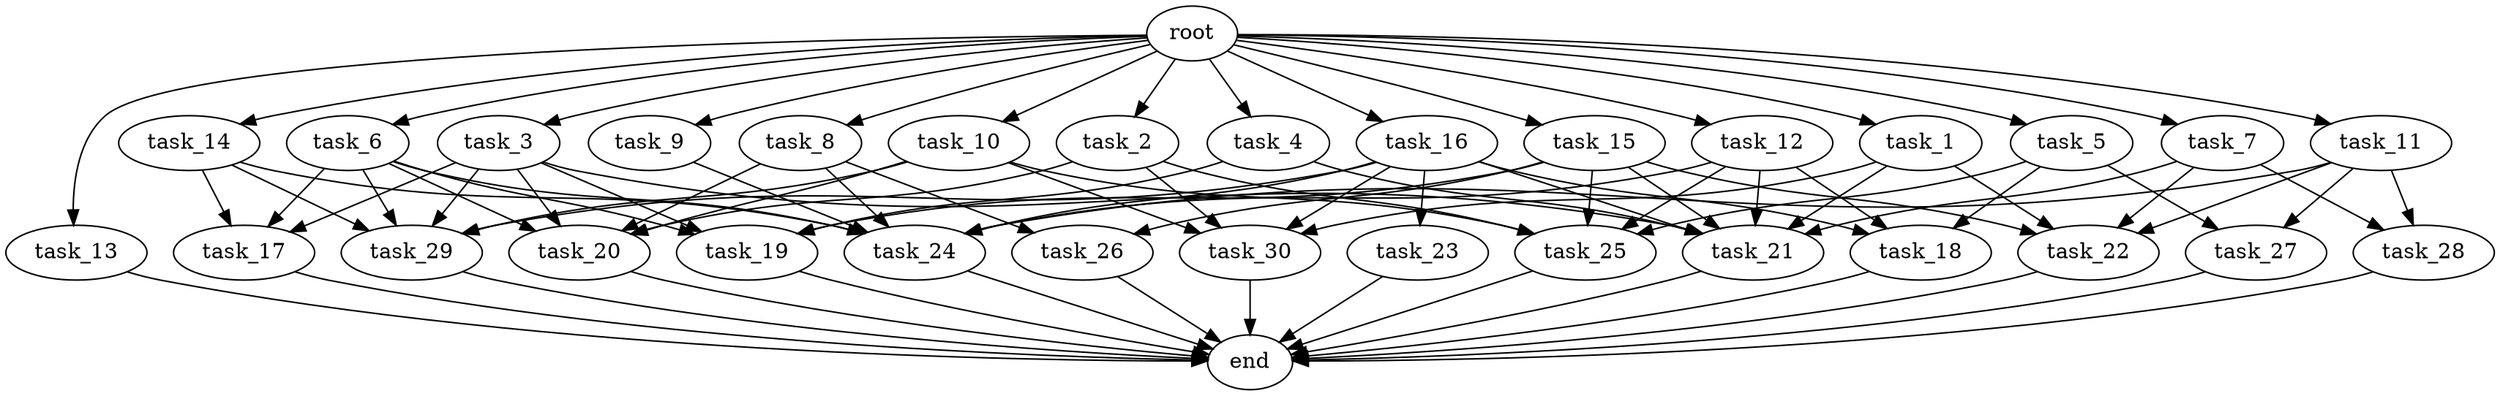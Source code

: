 digraph G {
  root [size="0.000000e+00"];
  task_1 [size="1.664464e+09"];
  task_2 [size="9.241392e+09"];
  task_3 [size="7.118410e+09"];
  task_4 [size="2.853181e+09"];
  task_5 [size="9.732088e+09"];
  task_6 [size="8.393477e+09"];
  task_7 [size="6.928900e+09"];
  task_8 [size="6.663893e+09"];
  task_9 [size="1.535695e+09"];
  task_10 [size="2.379815e+09"];
  task_11 [size="4.124734e+08"];
  task_12 [size="3.166942e+09"];
  task_13 [size="1.265609e+09"];
  task_14 [size="2.604812e+09"];
  task_15 [size="1.845781e+09"];
  task_16 [size="5.625310e+09"];
  task_17 [size="3.478562e+08"];
  task_18 [size="3.170121e+09"];
  task_19 [size="3.439126e+09"];
  task_20 [size="3.729776e+09"];
  task_21 [size="5.399126e+09"];
  task_22 [size="1.626813e+09"];
  task_23 [size="3.016296e+09"];
  task_24 [size="9.204419e+09"];
  task_25 [size="4.046219e+09"];
  task_26 [size="4.994670e+09"];
  task_27 [size="1.454693e+09"];
  task_28 [size="4.580949e+09"];
  task_29 [size="3.202859e+09"];
  task_30 [size="4.393876e+07"];
  end [size="0.000000e+00"];

  root -> task_1 [size="1.000000e-12"];
  root -> task_2 [size="1.000000e-12"];
  root -> task_3 [size="1.000000e-12"];
  root -> task_4 [size="1.000000e-12"];
  root -> task_5 [size="1.000000e-12"];
  root -> task_6 [size="1.000000e-12"];
  root -> task_7 [size="1.000000e-12"];
  root -> task_8 [size="1.000000e-12"];
  root -> task_9 [size="1.000000e-12"];
  root -> task_10 [size="1.000000e-12"];
  root -> task_11 [size="1.000000e-12"];
  root -> task_12 [size="1.000000e-12"];
  root -> task_13 [size="1.000000e-12"];
  root -> task_14 [size="1.000000e-12"];
  root -> task_15 [size="1.000000e-12"];
  root -> task_16 [size="1.000000e-12"];
  task_1 -> task_21 [size="7.713037e+07"];
  task_1 -> task_22 [size="4.067034e+07"];
  task_1 -> task_30 [size="1.098469e+06"];
  task_2 -> task_20 [size="7.459553e+07"];
  task_2 -> task_25 [size="8.092437e+07"];
  task_2 -> task_30 [size="1.098469e+06"];
  task_3 -> task_17 [size="1.159521e+07"];
  task_3 -> task_19 [size="8.597816e+07"];
  task_3 -> task_20 [size="7.459553e+07"];
  task_3 -> task_21 [size="7.713037e+07"];
  task_3 -> task_29 [size="6.405718e+07"];
  task_4 -> task_19 [size="8.597816e+07"];
  task_4 -> task_21 [size="7.713037e+07"];
  task_5 -> task_18 [size="1.056707e+08"];
  task_5 -> task_25 [size="8.092437e+07"];
  task_5 -> task_27 [size="7.273467e+07"];
  task_6 -> task_17 [size="1.159521e+07"];
  task_6 -> task_19 [size="8.597816e+07"];
  task_6 -> task_20 [size="7.459553e+07"];
  task_6 -> task_24 [size="1.314917e+08"];
  task_6 -> task_29 [size="6.405718e+07"];
  task_7 -> task_21 [size="7.713037e+07"];
  task_7 -> task_22 [size="4.067034e+07"];
  task_7 -> task_28 [size="2.290475e+08"];
  task_8 -> task_20 [size="7.459553e+07"];
  task_8 -> task_24 [size="1.314917e+08"];
  task_8 -> task_26 [size="2.497335e+08"];
  task_9 -> task_24 [size="1.314917e+08"];
  task_10 -> task_20 [size="7.459553e+07"];
  task_10 -> task_25 [size="8.092437e+07"];
  task_10 -> task_29 [size="6.405718e+07"];
  task_10 -> task_30 [size="1.098469e+06"];
  task_11 -> task_22 [size="4.067034e+07"];
  task_11 -> task_24 [size="1.314917e+08"];
  task_11 -> task_27 [size="7.273467e+07"];
  task_11 -> task_28 [size="2.290475e+08"];
  task_12 -> task_18 [size="1.056707e+08"];
  task_12 -> task_21 [size="7.713037e+07"];
  task_12 -> task_24 [size="1.314917e+08"];
  task_12 -> task_25 [size="8.092437e+07"];
  task_13 -> end [size="1.000000e-12"];
  task_14 -> task_17 [size="1.159521e+07"];
  task_14 -> task_24 [size="1.314917e+08"];
  task_14 -> task_29 [size="6.405718e+07"];
  task_15 -> task_19 [size="8.597816e+07"];
  task_15 -> task_21 [size="7.713037e+07"];
  task_15 -> task_22 [size="4.067034e+07"];
  task_15 -> task_25 [size="8.092437e+07"];
  task_15 -> task_26 [size="2.497335e+08"];
  task_16 -> task_18 [size="1.056707e+08"];
  task_16 -> task_21 [size="7.713037e+07"];
  task_16 -> task_23 [size="3.016296e+08"];
  task_16 -> task_24 [size="1.314917e+08"];
  task_16 -> task_29 [size="6.405718e+07"];
  task_16 -> task_30 [size="1.098469e+06"];
  task_17 -> end [size="1.000000e-12"];
  task_18 -> end [size="1.000000e-12"];
  task_19 -> end [size="1.000000e-12"];
  task_20 -> end [size="1.000000e-12"];
  task_21 -> end [size="1.000000e-12"];
  task_22 -> end [size="1.000000e-12"];
  task_23 -> end [size="1.000000e-12"];
  task_24 -> end [size="1.000000e-12"];
  task_25 -> end [size="1.000000e-12"];
  task_26 -> end [size="1.000000e-12"];
  task_27 -> end [size="1.000000e-12"];
  task_28 -> end [size="1.000000e-12"];
  task_29 -> end [size="1.000000e-12"];
  task_30 -> end [size="1.000000e-12"];
}
